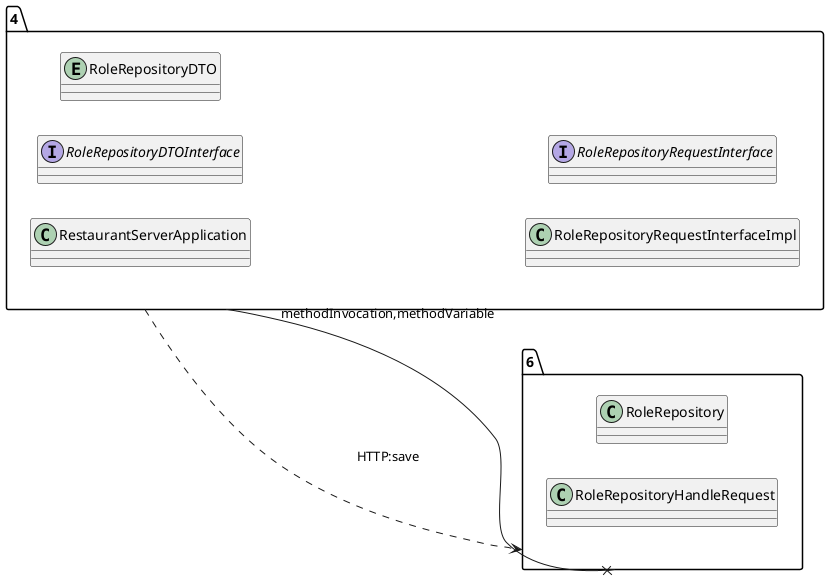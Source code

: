 @startuml 
allow_mixing
left to right direction
package "4"{
class RestaurantServerApplication
interface RoleRepositoryDTOInterface
entity RoleRepositoryDTO
class RoleRepositoryRequestInterfaceImpl
interface RoleRepositoryRequestInterface

}
package "6"{
class RoleRepository
class RoleRepositoryHandleRequest

}
"4" --x "6":methodInvocation,methodVariable
"4" ..> "6":HTTP:save
@enduml